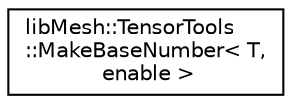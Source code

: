 digraph "类继承关系图"
{
 // INTERACTIVE_SVG=YES
  edge [fontname="Helvetica",fontsize="10",labelfontname="Helvetica",labelfontsize="10"];
  node [fontname="Helvetica",fontsize="10",shape=record];
  rankdir="LR";
  Node1 [label="libMesh::TensorTools\l::MakeBaseNumber\< T,\l enable \>",height=0.2,width=0.4,color="black", fillcolor="white", style="filled",URL="$structlibMesh_1_1TensorTools_1_1MakeBaseNumber.html",tooltip="此模板结构用于创建基础数值类型，支持标量类型。 如果模板类型不是标量类型，则不会创建基础数值类型。 "];
}
